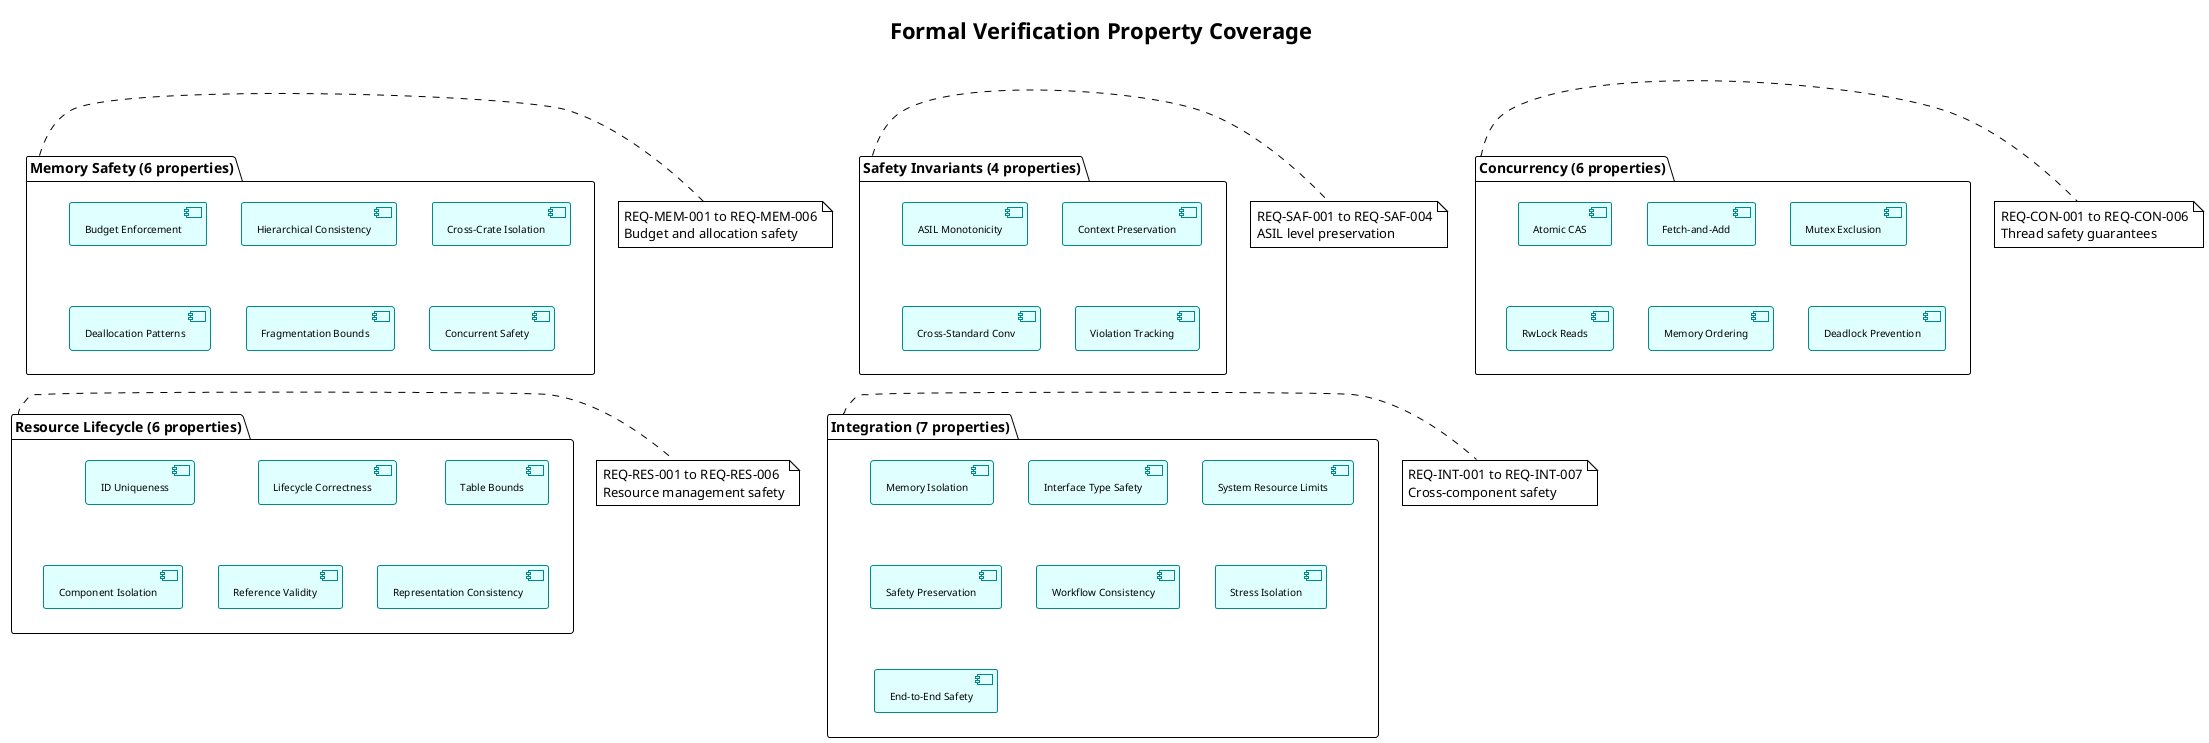 @startuml verification_property_coverage
!theme plain
title Formal Verification Property Coverage

skinparam component {
    BackgroundColor LightCyan
    BorderColor DarkCyan
    FontSize 10
}

package "Memory Safety (6 properties)" {
    component "Budget Enforcement" as ME1
    component "Hierarchical Consistency" as ME2
    component "Cross-Crate Isolation" as ME3
    component "Deallocation Patterns" as ME4
    component "Fragmentation Bounds" as ME5
    component "Concurrent Safety" as ME6
}

package "Safety Invariants (4 properties)" {
    component "ASIL Monotonicity" as SI1
    component "Context Preservation" as SI2
    component "Cross-Standard Conv" as SI3
    component "Violation Tracking" as SI4
}

package "Concurrency (6 properties)" {
    component "Atomic CAS" as CO1
    component "Fetch-and-Add" as CO2
    component "Mutex Exclusion" as CO3
    component "RwLock Reads" as CO4
    component "Memory Ordering" as CO5
    component "Deadlock Prevention" as CO6
}

package "Resource Lifecycle (6 properties)" {
    component "ID Uniqueness" as RL1
    component "Lifecycle Correctness" as RL2
    component "Table Bounds" as RL3
    component "Component Isolation" as RL4
    component "Reference Validity" as RL5
    component "Representation Consistency" as RL6
}

package "Integration (7 properties)" {
    component "Memory Isolation" as IN1
    component "Interface Type Safety" as IN2
    component "System Resource Limits" as IN3
    component "Safety Preservation" as IN4
    component "Workflow Consistency" as IN5
    component "Stress Isolation" as IN6
    component "End-to-End Safety" as IN7
}

note right of "Memory Safety (6 properties)"
  REQ-MEM-001 to REQ-MEM-006
  Budget and allocation safety
end note

note right of "Safety Invariants (4 properties)"
  REQ-SAF-001 to REQ-SAF-004
  ASIL level preservation
end note

note right of "Concurrency (6 properties)"
  REQ-CON-001 to REQ-CON-006
  Thread safety guarantees
end note

note right of "Resource Lifecycle (6 properties)"
  REQ-RES-001 to REQ-RES-006
  Resource management safety
end note

note right of "Integration (7 properties)"
  REQ-INT-001 to REQ-INT-007
  Cross-component safety
end note

@enduml